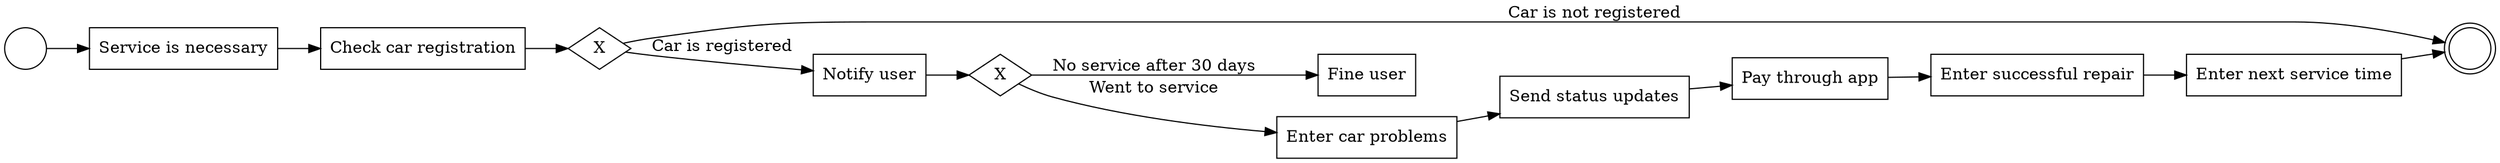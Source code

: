digraph {
  rankdir=LR;
  "start_1"[shape=circle label=""];
  "end_1"[shape=doublecircle label=""];
  "Service is necessary"[shape=rectangle];
  "Check car registration"[shape=rectangle];
  "Notify user"[shape=rectangle];
  "Fine user"[shape=rectangle];
  "Enter car problems"[shape=rectangle];
  "Send status updates"[shape=rectangle];
  "Pay through app"[shape=rectangle];
  "Enter successful repair"[shape=rectangle];
  "Enter next service time"[shape=rectangle];
  "seg_1"[shape=diamond label="X"];
  "seg_2"[shape=diamond label="X"];
  
  "start_1" -> "Service is necessary";
  "Service is necessary" -> "Check car registration";
  "Check car registration" -> "seg_1";
  "seg_1" -> "Notify user"[label="Car is registered"];
  "seg_1" -> "end_1"[label="Car is not registered"];
  "Notify user" -> "seg_2";
  "seg_2" -> "Fine user"[label="No service after 30 days"];
  "seg_2" -> "Enter car problems"[label="Went to service"];
  "Enter car problems" -> "Send status updates";
  "Send status updates" -> "Pay through app";
  "Pay through app" -> "Enter successful repair";
  "Enter successful repair" -> "Enter next service time";
  "Enter next service time" -> "end_1";
}